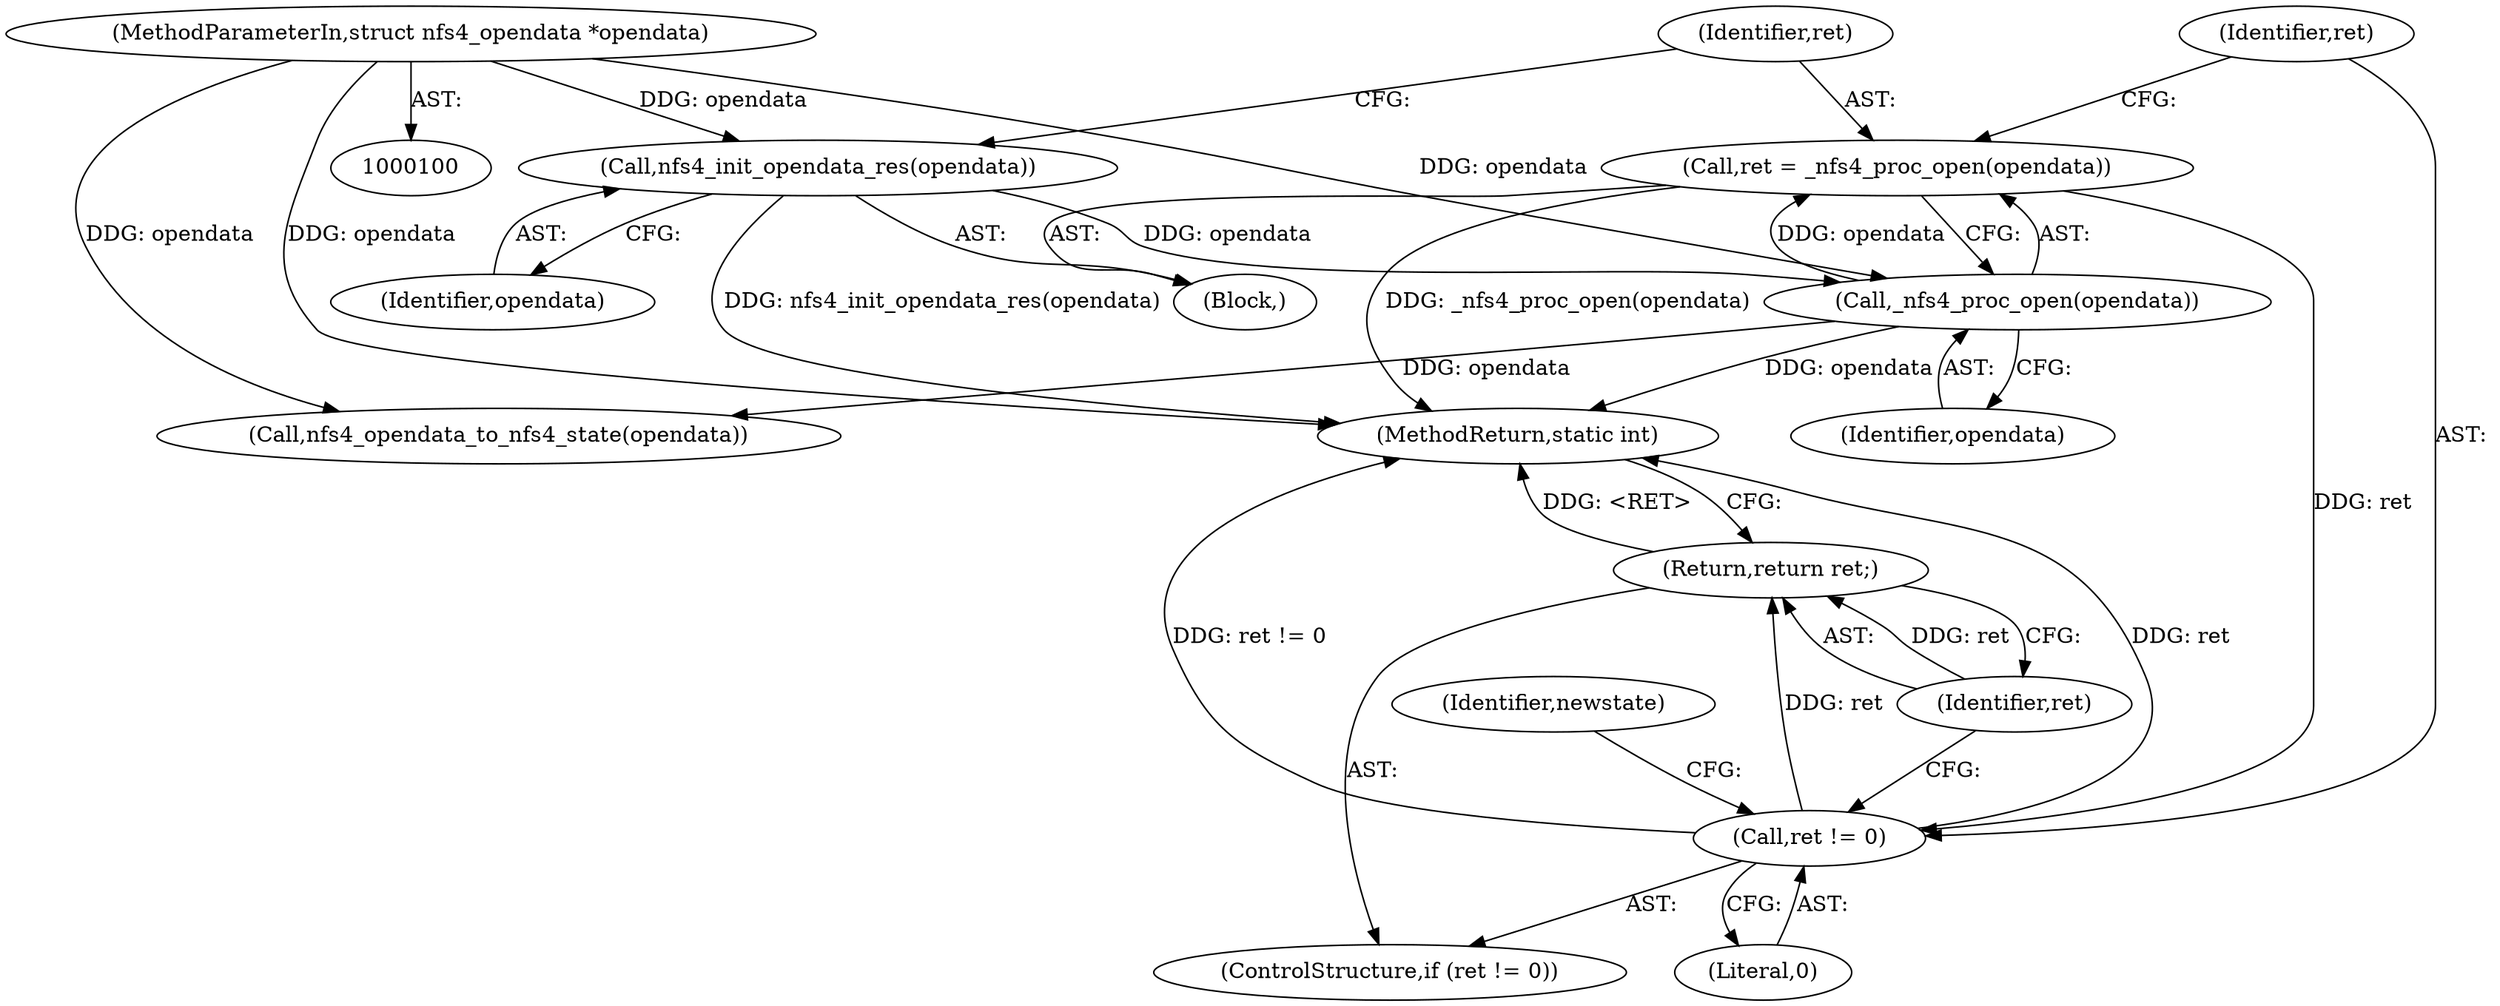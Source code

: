 digraph "0_linux_dc0b027dfadfcb8a5504f7d8052754bf8d501ab9_13@API" {
"1000136" [label="(Call,ret = _nfs4_proc_open(opendata))"];
"1000138" [label="(Call,_nfs4_proc_open(opendata))"];
"1000134" [label="(Call,nfs4_init_opendata_res(opendata))"];
"1000101" [label="(MethodParameterIn,struct nfs4_opendata *opendata)"];
"1000141" [label="(Call,ret != 0)"];
"1000144" [label="(Return,return ret;)"];
"1000142" [label="(Identifier,ret)"];
"1000104" [label="(Block,)"];
"1000135" [label="(Identifier,opendata)"];
"1000101" [label="(MethodParameterIn,struct nfs4_opendata *opendata)"];
"1000147" [label="(Identifier,newstate)"];
"1000144" [label="(Return,return ret;)"];
"1000139" [label="(Identifier,opendata)"];
"1000148" [label="(Call,nfs4_opendata_to_nfs4_state(opendata))"];
"1000169" [label="(MethodReturn,static int)"];
"1000145" [label="(Identifier,ret)"];
"1000137" [label="(Identifier,ret)"];
"1000134" [label="(Call,nfs4_init_opendata_res(opendata))"];
"1000140" [label="(ControlStructure,if (ret != 0))"];
"1000141" [label="(Call,ret != 0)"];
"1000138" [label="(Call,_nfs4_proc_open(opendata))"];
"1000136" [label="(Call,ret = _nfs4_proc_open(opendata))"];
"1000143" [label="(Literal,0)"];
"1000136" -> "1000104"  [label="AST: "];
"1000136" -> "1000138"  [label="CFG: "];
"1000137" -> "1000136"  [label="AST: "];
"1000138" -> "1000136"  [label="AST: "];
"1000142" -> "1000136"  [label="CFG: "];
"1000136" -> "1000169"  [label="DDG: _nfs4_proc_open(opendata)"];
"1000138" -> "1000136"  [label="DDG: opendata"];
"1000136" -> "1000141"  [label="DDG: ret"];
"1000138" -> "1000139"  [label="CFG: "];
"1000139" -> "1000138"  [label="AST: "];
"1000138" -> "1000169"  [label="DDG: opendata"];
"1000134" -> "1000138"  [label="DDG: opendata"];
"1000101" -> "1000138"  [label="DDG: opendata"];
"1000138" -> "1000148"  [label="DDG: opendata"];
"1000134" -> "1000104"  [label="AST: "];
"1000134" -> "1000135"  [label="CFG: "];
"1000135" -> "1000134"  [label="AST: "];
"1000137" -> "1000134"  [label="CFG: "];
"1000134" -> "1000169"  [label="DDG: nfs4_init_opendata_res(opendata)"];
"1000101" -> "1000134"  [label="DDG: opendata"];
"1000101" -> "1000100"  [label="AST: "];
"1000101" -> "1000169"  [label="DDG: opendata"];
"1000101" -> "1000148"  [label="DDG: opendata"];
"1000141" -> "1000140"  [label="AST: "];
"1000141" -> "1000143"  [label="CFG: "];
"1000142" -> "1000141"  [label="AST: "];
"1000143" -> "1000141"  [label="AST: "];
"1000145" -> "1000141"  [label="CFG: "];
"1000147" -> "1000141"  [label="CFG: "];
"1000141" -> "1000169"  [label="DDG: ret"];
"1000141" -> "1000169"  [label="DDG: ret != 0"];
"1000141" -> "1000144"  [label="DDG: ret"];
"1000144" -> "1000140"  [label="AST: "];
"1000144" -> "1000145"  [label="CFG: "];
"1000145" -> "1000144"  [label="AST: "];
"1000169" -> "1000144"  [label="CFG: "];
"1000144" -> "1000169"  [label="DDG: <RET>"];
"1000145" -> "1000144"  [label="DDG: ret"];
}
